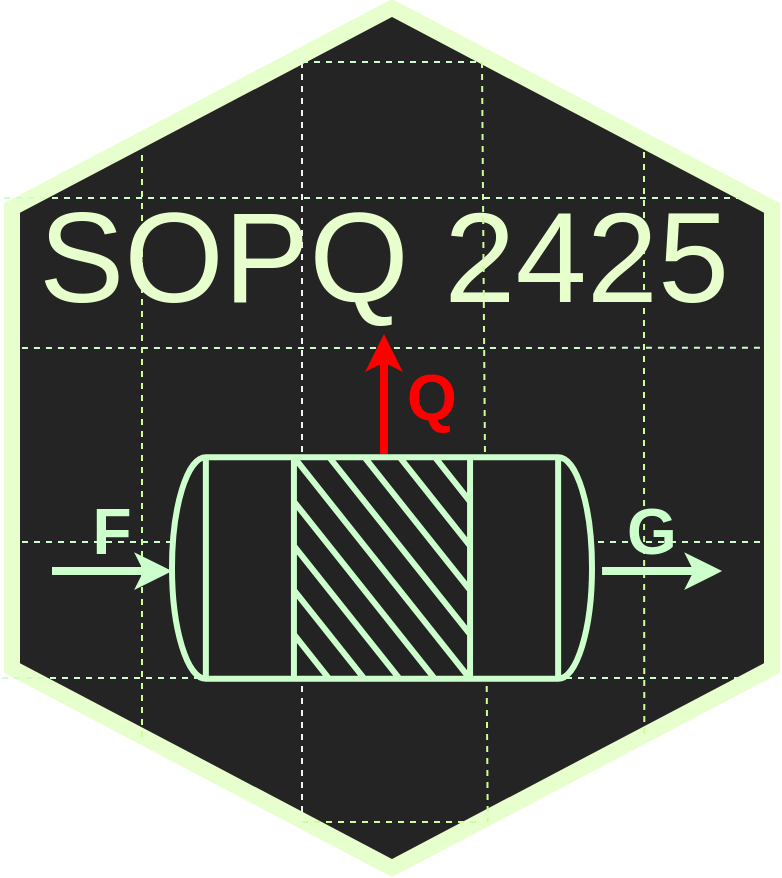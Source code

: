 <mxfile version="25.0.1">
  <diagram name="Page-1" id="EShkZAHhje5btMgBuGrV">
    <mxGraphModel dx="2606" dy="5407" grid="1" gridSize="10" guides="1" tooltips="1" connect="1" arrows="1" fold="1" page="1" pageScale="1" pageWidth="586" pageHeight="764" math="0" shadow="0">
      <root>
        <mxCell id="0" />
        <mxCell id="1" parent="0" />
        <mxCell id="ybrKWOprvLpRN1Z1tifF-12" value="" style="shape=hexagon;perimeter=hexagonPerimeter2;whiteSpace=wrap;html=1;fixedSize=1;rotation=90;size=100;strokeWidth=8;strokeColor=#E6FFCC;fillColor=#242424;fontColor=#CCFFCC;" parent="1" vertex="1">
          <mxGeometry x="-1090" y="-4360" width="430" height="380" as="geometry" />
        </mxCell>
        <mxCell id="ybrKWOprvLpRN1Z1tifF-13" value="" style="endArrow=none;dashed=1;html=1;strokeWidth=1;rounded=0;strokeColor=#CCFFCC;" parent="1" edge="1">
          <mxGeometry width="50" height="50" relative="1" as="geometry">
            <mxPoint x="-920" y="-4358" as="sourcePoint" />
            <mxPoint x="-830" y="-4358" as="targetPoint" />
          </mxGeometry>
        </mxCell>
        <mxCell id="ybrKWOprvLpRN1Z1tifF-14" value="" style="endArrow=none;dashed=1;html=1;strokeWidth=1;rounded=0;exitX=0;exitY=0.75;exitDx=0;exitDy=0;entryX=0.244;entryY=0.013;entryDx=0;entryDy=0;entryPerimeter=0;strokeColor=#CCFFCC;fontFamily=Helvetica;" parent="1" edge="1">
          <mxGeometry width="50" height="50" relative="1" as="geometry">
            <mxPoint x="-1060.03" y="-4215" as="sourcePoint" />
            <mxPoint x="-689.97" y="-4215.08" as="targetPoint" />
          </mxGeometry>
        </mxCell>
        <mxCell id="ybrKWOprvLpRN1Z1tifF-15" value="" style="endArrow=none;dashed=1;html=1;strokeWidth=1;rounded=0;entryX=0.244;entryY=0.013;entryDx=0;entryDy=0;entryPerimeter=0;strokeColor=#CCFFCC;fontFamily=Helvetica;" parent="1" edge="1">
          <mxGeometry width="50" height="50" relative="1" as="geometry">
            <mxPoint x="-1060" y="-4117.95" as="sourcePoint" />
            <mxPoint x="-690" y="-4117.95" as="targetPoint" />
          </mxGeometry>
        </mxCell>
        <mxCell id="ybrKWOprvLpRN1Z1tifF-16" value="" style="endArrow=none;dashed=1;html=1;strokeWidth=1;rounded=0;exitX=0;exitY=0.75;exitDx=0;exitDy=0;entryX=0.244;entryY=0.013;entryDx=0;entryDy=0;entryPerimeter=0;strokeColor=#CCFFCC;" parent="1" edge="1">
          <mxGeometry width="50" height="50" relative="1" as="geometry">
            <mxPoint x="-1069" y="-4290" as="sourcePoint" />
            <mxPoint x="-699" y="-4290" as="targetPoint" />
          </mxGeometry>
        </mxCell>
        <mxCell id="ybrKWOprvLpRN1Z1tifF-18" value="" style="endArrow=none;dashed=1;html=1;strokeWidth=1;rounded=0;strokeColor=#CCFF99;" parent="1" edge="1">
          <mxGeometry width="50" height="50" relative="1" as="geometry">
            <mxPoint x="-920" y="-3978" as="sourcePoint" />
            <mxPoint x="-830" y="-3978" as="targetPoint" />
          </mxGeometry>
        </mxCell>
        <mxCell id="ybrKWOprvLpRN1Z1tifF-19" value="" style="endArrow=none;dashed=1;html=1;strokeWidth=1;rounded=0;strokeColor=#CCFF99;" parent="1" edge="1">
          <mxGeometry width="50" height="50" relative="1" as="geometry">
            <mxPoint x="-1000" y="-4311.47" as="sourcePoint" />
            <mxPoint x="-1000" y="-4018" as="targetPoint" />
          </mxGeometry>
        </mxCell>
        <mxCell id="ybrKWOprvLpRN1Z1tifF-20" value="" style="endArrow=none;dashed=1;html=1;strokeWidth=1;rounded=0;exitX=0;exitY=0.75;exitDx=0;exitDy=0;entryX=0.847;entryY=0.168;entryDx=0;entryDy=0;entryPerimeter=0;strokeColor=#CCFF99;" parent="1" target="ybrKWOprvLpRN1Z1tifF-12" edge="1">
          <mxGeometry width="50" height="50" relative="1" as="geometry">
            <mxPoint x="-749" y="-4313" as="sourcePoint" />
            <mxPoint x="-750" y="-4002" as="targetPoint" />
            <Array as="points">
              <mxPoint x="-749" y="-4170" />
            </Array>
          </mxGeometry>
        </mxCell>
        <mxCell id="ybrKWOprvLpRN1Z1tifF-21" value="" style="endArrow=none;dashed=1;html=1;strokeWidth=1;rounded=0;exitX=0;exitY=0.75;exitDx=0;exitDy=0;strokeColor=#f1f3f4;" parent="1" edge="1">
          <mxGeometry width="50" height="50" relative="1" as="geometry">
            <mxPoint x="-920" y="-4358" as="sourcePoint" />
            <mxPoint x="-920" y="-3978" as="targetPoint" />
          </mxGeometry>
        </mxCell>
        <mxCell id="ybrKWOprvLpRN1Z1tifF-22" value="SOPQ 2425" style="text;strokeColor=none;align=center;fillColor=none;html=1;verticalAlign=middle;whiteSpace=wrap;rounded=0;strokeWidth=1;fontSize=64;fontStyle=0;fontColor=#E6FFCC;fontFamily=Helvetica;" parent="1" vertex="1">
          <mxGeometry x="-1054" y="-4270" width="350" height="20" as="geometry" />
        </mxCell>
        <mxCell id="ybrKWOprvLpRN1Z1tifF-23" value="" style="endArrow=none;dashed=1;html=1;strokeWidth=1;rounded=0;exitX=0;exitY=0.75;exitDx=0;exitDy=0;entryX=0.947;entryY=0.374;entryDx=0;entryDy=0;entryPerimeter=0;strokeColor=#CCFF99;" parent="1" target="ybrKWOprvLpRN1Z1tifF-12" edge="1">
          <mxGeometry width="50" height="50" relative="1" as="geometry">
            <mxPoint x="-830" y="-4358" as="sourcePoint" />
            <mxPoint x="-829.96" y="-3983.1" as="targetPoint" />
          </mxGeometry>
        </mxCell>
        <mxCell id="ybrKWOprvLpRN1Z1tifF-25" value="F" style="text;strokeColor=none;align=center;fillColor=none;html=1;verticalAlign=middle;whiteSpace=wrap;rounded=0;strokeWidth=1;fontSize=32;fontStyle=1;fontColor=#CCFFCC;fontFamily=Helvetica;" parent="1" vertex="1">
          <mxGeometry x="-1030" y="-4132.95" width="30" height="20" as="geometry" />
        </mxCell>
        <mxCell id="ybrKWOprvLpRN1Z1tifF-26" value="G" style="text;strokeColor=none;align=center;fillColor=none;html=1;verticalAlign=middle;whiteSpace=wrap;rounded=0;strokeWidth=1;fontSize=32;fontStyle=1;fontColor=#CCFFCC;fontFamily=Helvetica;" parent="1" vertex="1">
          <mxGeometry x="-759.97" y="-4132.95" width="30" height="20" as="geometry" />
        </mxCell>
        <mxCell id="ybrKWOprvLpRN1Z1tifF-27" value="" style="endArrow=classic;html=1;rounded=0;strokeColor=#CCFFCC;strokeWidth=4;fontFamily=Helvetica;fontColor=#CCFFCC;" parent="1" edge="1">
          <mxGeometry width="50" height="50" relative="1" as="geometry">
            <mxPoint x="-769.97" y="-4103.45" as="sourcePoint" />
            <mxPoint x="-709.97" y="-4103.45" as="targetPoint" />
          </mxGeometry>
        </mxCell>
        <mxCell id="ybrKWOprvLpRN1Z1tifF-28" value="" style="endArrow=classic;html=1;rounded=0;strokeColor=#FF0000;strokeWidth=4;fontFamily=Helvetica;" parent="1" edge="1">
          <mxGeometry width="50" height="50" relative="1" as="geometry">
            <mxPoint x="-879" y="-4162" as="sourcePoint" />
            <mxPoint x="-879" y="-4222" as="targetPoint" />
          </mxGeometry>
        </mxCell>
        <mxCell id="ybrKWOprvLpRN1Z1tifF-30" value="" style="endArrow=classic;html=1;rounded=0;strokeColor=#CCFFCC;strokeWidth=4;fontFamily=Helvetica;fontColor=#CCFFCC;" parent="1" edge="1">
          <mxGeometry width="50" height="50" relative="1" as="geometry">
            <mxPoint x="-1045" y="-4103.45" as="sourcePoint" />
            <mxPoint x="-985" y="-4103.45" as="targetPoint" />
          </mxGeometry>
        </mxCell>
        <mxCell id="ybrKWOprvLpRN1Z1tifF-24" value="" style="shape=mxgraph.pid.vessels.reactor;html=1;pointerEvents=1;align=center;verticalLabelPosition=bottom;verticalAlign=top;dashed=0;rotation=-90;strokeWidth=3;fillColor=#232324;fontColor=#CCFFCC;strokeColor=#CCFFCC;fontFamily=Helvetica;" parent="1" vertex="1">
          <mxGeometry x="-935.38" y="-4210.0" width="110.76" height="210" as="geometry" />
        </mxCell>
        <mxCell id="o4qm0LCB8OBmBrzRq4Cd-2" value="" style="endArrow=none;dashed=1;html=1;strokeWidth=1;rounded=0;exitX=0;exitY=0.75;exitDx=0;exitDy=0;entryX=0.244;entryY=0.013;entryDx=0;entryDy=0;entryPerimeter=0;strokeColor=#CCFFCC;" parent="1" edge="1">
          <mxGeometry width="50" height="50" relative="1" as="geometry">
            <mxPoint x="-1070" y="-4050" as="sourcePoint" />
            <mxPoint x="-700" y="-4050" as="targetPoint" />
          </mxGeometry>
        </mxCell>
        <mxCell id="o4qm0LCB8OBmBrzRq4Cd-9" value="&lt;font color=&quot;#ff0000&quot;&gt;Q&lt;/font&gt;" style="text;strokeColor=none;align=center;fillColor=none;html=1;verticalAlign=middle;whiteSpace=wrap;rounded=0;strokeWidth=1;fontSize=32;fontStyle=1;fontColor=#CCFFCC;fontFamily=Helvetica;" parent="1" vertex="1">
          <mxGeometry x="-870" y="-4200" width="30" height="20" as="geometry" />
        </mxCell>
      </root>
    </mxGraphModel>
  </diagram>
</mxfile>
